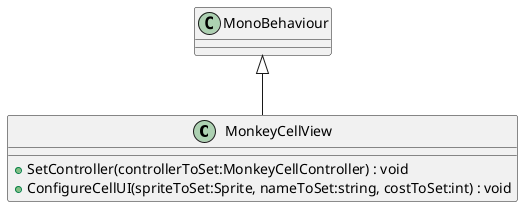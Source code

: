 @startuml
class MonkeyCellView {
    + SetController(controllerToSet:MonkeyCellController) : void
    + ConfigureCellUI(spriteToSet:Sprite, nameToSet:string, costToSet:int) : void
}
MonoBehaviour <|-- MonkeyCellView
@enduml
